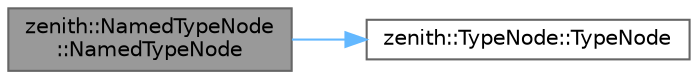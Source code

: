 digraph "zenith::NamedTypeNode::NamedTypeNode"
{
 // LATEX_PDF_SIZE
  bgcolor="transparent";
  edge [fontname=Helvetica,fontsize=10,labelfontname=Helvetica,labelfontsize=10];
  node [fontname=Helvetica,fontsize=10,shape=box,height=0.2,width=0.4];
  rankdir="LR";
  Node1 [id="Node000001",label="zenith::NamedTypeNode\l::NamedTypeNode",height=0.2,width=0.4,color="gray40", fillcolor="grey60", style="filled", fontcolor="black",tooltip=" "];
  Node1 -> Node2 [id="edge1_Node000001_Node000002",color="steelblue1",style="solid",tooltip=" "];
  Node2 [id="Node000002",label="zenith::TypeNode::TypeNode",height=0.2,width=0.4,color="grey40", fillcolor="white", style="filled",URL="$structzenith_1_1_type_node.html#ad0f0bdc0cdd581c03135d1ce326b11db",tooltip=" "];
}
